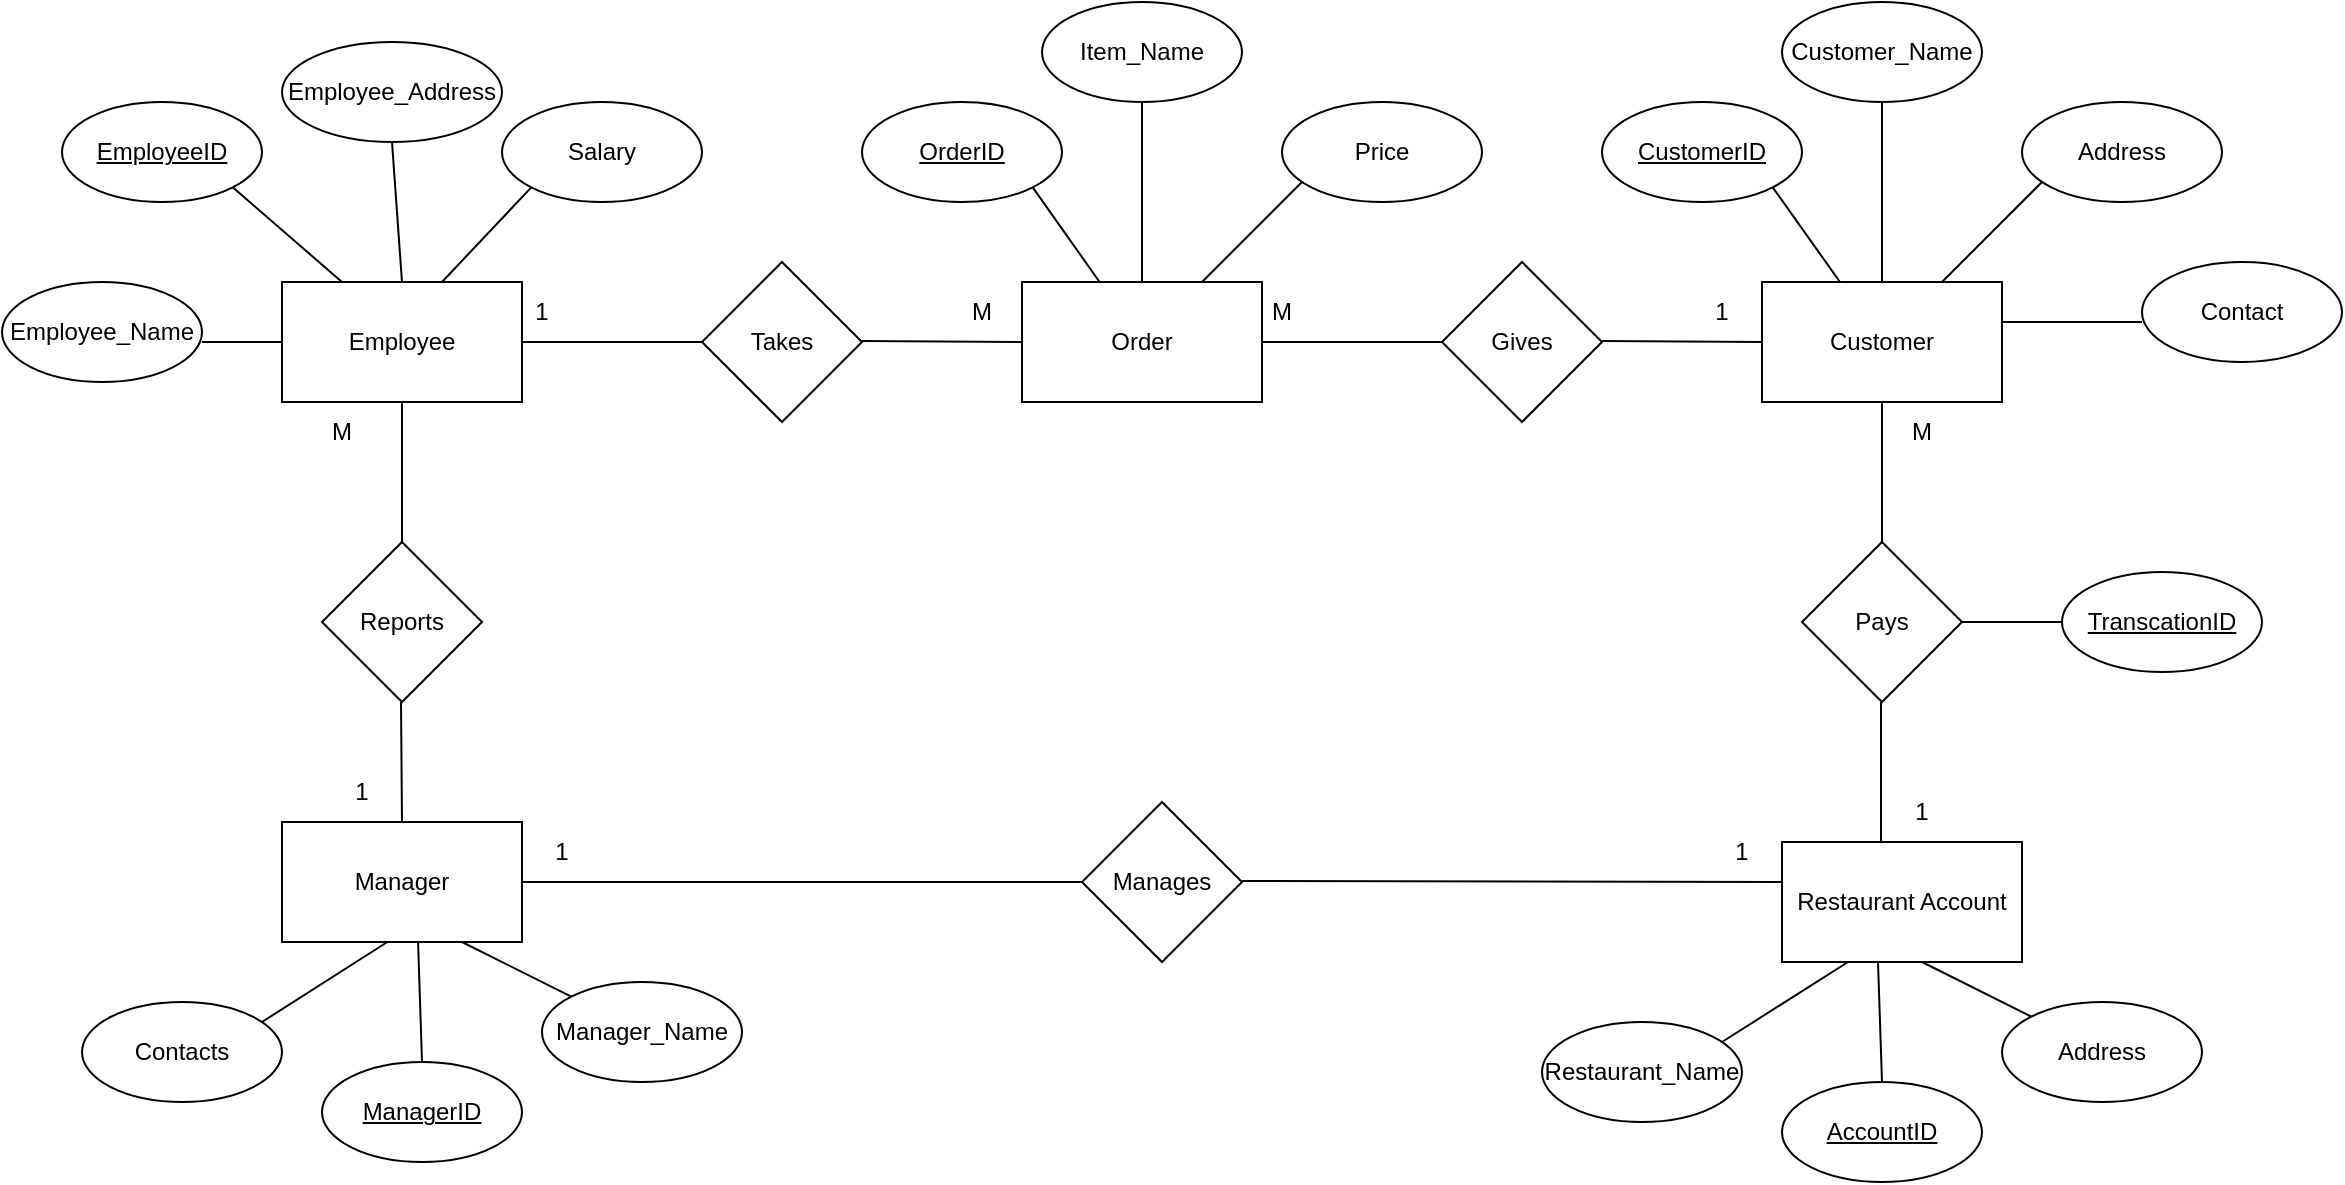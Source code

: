 <mxfile version="23.1.1" type="device">
  <diagram name="Page-1" id="sob7VCfPfPzdJXuzABSY">
    <mxGraphModel dx="1644" dy="1520" grid="1" gridSize="10" guides="1" tooltips="1" connect="1" arrows="1" fold="1" page="1" pageScale="1" pageWidth="850" pageHeight="1100" math="0" shadow="0">
      <root>
        <mxCell id="0" />
        <mxCell id="1" parent="0" />
        <mxCell id="DqS84Ummb7T9fI48UNBy-1" value="Employee" style="rounded=0;whiteSpace=wrap;html=1;" parent="1" vertex="1">
          <mxGeometry x="80" y="100" width="120" height="60" as="geometry" />
        </mxCell>
        <mxCell id="DqS84Ummb7T9fI48UNBy-2" value="Takes" style="rhombus;whiteSpace=wrap;html=1;" parent="1" vertex="1">
          <mxGeometry x="290" y="90" width="80" height="80" as="geometry" />
        </mxCell>
        <mxCell id="DqS84Ummb7T9fI48UNBy-3" value="Order" style="rounded=0;whiteSpace=wrap;html=1;" parent="1" vertex="1">
          <mxGeometry x="450" y="100" width="120" height="60" as="geometry" />
        </mxCell>
        <mxCell id="DqS84Ummb7T9fI48UNBy-4" value="Gives" style="rhombus;whiteSpace=wrap;html=1;" parent="1" vertex="1">
          <mxGeometry x="660" y="90" width="80" height="80" as="geometry" />
        </mxCell>
        <mxCell id="DqS84Ummb7T9fI48UNBy-5" value="Customer" style="rounded=0;whiteSpace=wrap;html=1;" parent="1" vertex="1">
          <mxGeometry x="820" y="100" width="120" height="60" as="geometry" />
        </mxCell>
        <mxCell id="DqS84Ummb7T9fI48UNBy-7" value="Reports" style="rhombus;whiteSpace=wrap;html=1;" parent="1" vertex="1">
          <mxGeometry x="100" y="230" width="80" height="80" as="geometry" />
        </mxCell>
        <mxCell id="DqS84Ummb7T9fI48UNBy-9" value="Manager" style="rounded=0;whiteSpace=wrap;html=1;" parent="1" vertex="1">
          <mxGeometry x="80" y="370" width="120" height="60" as="geometry" />
        </mxCell>
        <mxCell id="DqS84Ummb7T9fI48UNBy-10" value="Manages" style="rhombus;whiteSpace=wrap;html=1;" parent="1" vertex="1">
          <mxGeometry x="480" y="360" width="80" height="80" as="geometry" />
        </mxCell>
        <mxCell id="DqS84Ummb7T9fI48UNBy-11" value="Restaurant Account" style="rounded=0;whiteSpace=wrap;html=1;" parent="1" vertex="1">
          <mxGeometry x="830" y="380" width="120" height="60" as="geometry" />
        </mxCell>
        <mxCell id="DqS84Ummb7T9fI48UNBy-13" value="Pays" style="rhombus;whiteSpace=wrap;html=1;" parent="1" vertex="1">
          <mxGeometry x="840" y="230" width="80" height="80" as="geometry" />
        </mxCell>
        <mxCell id="DqS84Ummb7T9fI48UNBy-14" value="" style="endArrow=none;html=1;rounded=0;exitX=1;exitY=0.5;exitDx=0;exitDy=0;entryX=0;entryY=0.5;entryDx=0;entryDy=0;" parent="1" source="DqS84Ummb7T9fI48UNBy-1" target="DqS84Ummb7T9fI48UNBy-2" edge="1">
          <mxGeometry width="50" height="50" relative="1" as="geometry">
            <mxPoint x="220" y="140" as="sourcePoint" />
            <mxPoint x="270" y="90" as="targetPoint" />
          </mxGeometry>
        </mxCell>
        <mxCell id="DqS84Ummb7T9fI48UNBy-15" value="" style="endArrow=none;html=1;rounded=0;exitX=1;exitY=0.5;exitDx=0;exitDy=0;" parent="1" edge="1">
          <mxGeometry width="50" height="50" relative="1" as="geometry">
            <mxPoint x="370" y="129.5" as="sourcePoint" />
            <mxPoint x="450" y="130" as="targetPoint" />
          </mxGeometry>
        </mxCell>
        <mxCell id="DqS84Ummb7T9fI48UNBy-16" value="" style="endArrow=none;html=1;rounded=0;exitX=1;exitY=0.5;exitDx=0;exitDy=0;entryX=0;entryY=0.5;entryDx=0;entryDy=0;" parent="1" source="DqS84Ummb7T9fI48UNBy-3" target="DqS84Ummb7T9fI48UNBy-4" edge="1">
          <mxGeometry width="50" height="50" relative="1" as="geometry">
            <mxPoint x="600" y="170" as="sourcePoint" />
            <mxPoint x="650" y="120" as="targetPoint" />
          </mxGeometry>
        </mxCell>
        <mxCell id="DqS84Ummb7T9fI48UNBy-17" value="" style="endArrow=none;html=1;rounded=0;exitX=1;exitY=0.5;exitDx=0;exitDy=0;" parent="1" edge="1">
          <mxGeometry width="50" height="50" relative="1" as="geometry">
            <mxPoint x="740" y="129.5" as="sourcePoint" />
            <mxPoint x="820" y="130" as="targetPoint" />
          </mxGeometry>
        </mxCell>
        <mxCell id="DqS84Ummb7T9fI48UNBy-18" value="" style="endArrow=none;html=1;rounded=0;exitX=0.5;exitY=1;exitDx=0;exitDy=0;entryX=0.5;entryY=0;entryDx=0;entryDy=0;" parent="1" source="DqS84Ummb7T9fI48UNBy-5" target="DqS84Ummb7T9fI48UNBy-13" edge="1">
          <mxGeometry width="50" height="50" relative="1" as="geometry">
            <mxPoint x="860" y="180" as="sourcePoint" />
            <mxPoint x="940" y="180.5" as="targetPoint" />
          </mxGeometry>
        </mxCell>
        <mxCell id="DqS84Ummb7T9fI48UNBy-19" value="" style="endArrow=none;html=1;rounded=0;exitX=0.5;exitY=1;exitDx=0;exitDy=0;entryX=0.5;entryY=0;entryDx=0;entryDy=0;" parent="1" edge="1">
          <mxGeometry width="50" height="50" relative="1" as="geometry">
            <mxPoint x="879.5" y="310" as="sourcePoint" />
            <mxPoint x="879.5" y="380" as="targetPoint" />
          </mxGeometry>
        </mxCell>
        <mxCell id="DqS84Ummb7T9fI48UNBy-23" value="" style="endArrow=none;html=1;rounded=0;exitX=0.5;exitY=0;exitDx=0;exitDy=0;" parent="1" source="DqS84Ummb7T9fI48UNBy-7" edge="1">
          <mxGeometry width="50" height="50" relative="1" as="geometry">
            <mxPoint x="90" y="210" as="sourcePoint" />
            <mxPoint x="140" y="160" as="targetPoint" />
          </mxGeometry>
        </mxCell>
        <mxCell id="DqS84Ummb7T9fI48UNBy-24" value="" style="endArrow=none;html=1;rounded=0;" parent="1" edge="1">
          <mxGeometry width="50" height="50" relative="1" as="geometry">
            <mxPoint x="140" y="370" as="sourcePoint" />
            <mxPoint x="139.5" y="310" as="targetPoint" />
          </mxGeometry>
        </mxCell>
        <mxCell id="DqS84Ummb7T9fI48UNBy-25" value="" style="endArrow=none;html=1;rounded=0;exitX=1;exitY=0.5;exitDx=0;exitDy=0;entryX=0;entryY=0.5;entryDx=0;entryDy=0;" parent="1" source="DqS84Ummb7T9fI48UNBy-9" target="DqS84Ummb7T9fI48UNBy-10" edge="1">
          <mxGeometry width="50" height="50" relative="1" as="geometry">
            <mxPoint x="420" y="290" as="sourcePoint" />
            <mxPoint x="470" y="240" as="targetPoint" />
          </mxGeometry>
        </mxCell>
        <mxCell id="DqS84Ummb7T9fI48UNBy-26" value="" style="endArrow=none;html=1;rounded=0;exitX=1;exitY=0.5;exitDx=0;exitDy=0;" parent="1" edge="1">
          <mxGeometry width="50" height="50" relative="1" as="geometry">
            <mxPoint x="560" y="399.5" as="sourcePoint" />
            <mxPoint x="830" y="400" as="targetPoint" />
          </mxGeometry>
        </mxCell>
        <mxCell id="DqS84Ummb7T9fI48UNBy-27" value="Manager_Name" style="ellipse;whiteSpace=wrap;html=1;" parent="1" vertex="1">
          <mxGeometry x="210" y="450" width="100" height="50" as="geometry" />
        </mxCell>
        <mxCell id="DqS84Ummb7T9fI48UNBy-28" value="&lt;u&gt;ManagerID&lt;/u&gt;" style="ellipse;whiteSpace=wrap;html=1;" parent="1" vertex="1">
          <mxGeometry x="100" y="490" width="100" height="50" as="geometry" />
        </mxCell>
        <mxCell id="DqS84Ummb7T9fI48UNBy-29" value="Contacts" style="ellipse;whiteSpace=wrap;html=1;" parent="1" vertex="1">
          <mxGeometry x="-20" y="460" width="100" height="50" as="geometry" />
        </mxCell>
        <mxCell id="DqS84Ummb7T9fI48UNBy-30" value="" style="endArrow=none;html=1;rounded=0;entryX=0.439;entryY=1;entryDx=0;entryDy=0;entryPerimeter=0;" parent="1" target="DqS84Ummb7T9fI48UNBy-9" edge="1">
          <mxGeometry width="50" height="50" relative="1" as="geometry">
            <mxPoint x="70" y="470" as="sourcePoint" />
            <mxPoint x="120" y="420" as="targetPoint" />
          </mxGeometry>
        </mxCell>
        <mxCell id="DqS84Ummb7T9fI48UNBy-31" value="" style="endArrow=none;html=1;rounded=0;entryX=0.567;entryY=1;entryDx=0;entryDy=0;entryPerimeter=0;exitX=0.5;exitY=0;exitDx=0;exitDy=0;" parent="1" source="DqS84Ummb7T9fI48UNBy-28" target="DqS84Ummb7T9fI48UNBy-9" edge="1">
          <mxGeometry width="50" height="50" relative="1" as="geometry">
            <mxPoint x="80" y="480" as="sourcePoint" />
            <mxPoint x="143" y="440" as="targetPoint" />
          </mxGeometry>
        </mxCell>
        <mxCell id="DqS84Ummb7T9fI48UNBy-32" value="" style="endArrow=none;html=1;rounded=0;entryX=0.75;entryY=1;entryDx=0;entryDy=0;exitX=0;exitY=0;exitDx=0;exitDy=0;" parent="1" source="DqS84Ummb7T9fI48UNBy-27" target="DqS84Ummb7T9fI48UNBy-9" edge="1">
          <mxGeometry width="50" height="50" relative="1" as="geometry">
            <mxPoint x="160" y="500" as="sourcePoint" />
            <mxPoint x="158" y="440" as="targetPoint" />
          </mxGeometry>
        </mxCell>
        <mxCell id="DqS84Ummb7T9fI48UNBy-34" value="Salary" style="ellipse;whiteSpace=wrap;html=1;" parent="1" vertex="1">
          <mxGeometry x="190" y="10" width="100" height="50" as="geometry" />
        </mxCell>
        <mxCell id="DqS84Ummb7T9fI48UNBy-35" value="Employee_Address" style="ellipse;whiteSpace=wrap;html=1;" parent="1" vertex="1">
          <mxGeometry x="80" y="-20" width="110" height="50" as="geometry" />
        </mxCell>
        <mxCell id="DqS84Ummb7T9fI48UNBy-36" value="&lt;u&gt;EmployeeID&lt;/u&gt;" style="ellipse;whiteSpace=wrap;html=1;" parent="1" vertex="1">
          <mxGeometry x="-30" y="10" width="100" height="50" as="geometry" />
        </mxCell>
        <mxCell id="DqS84Ummb7T9fI48UNBy-37" value="Employee_Name" style="ellipse;whiteSpace=wrap;html=1;" parent="1" vertex="1">
          <mxGeometry x="-60" y="100" width="100" height="50" as="geometry" />
        </mxCell>
        <mxCell id="DqS84Ummb7T9fI48UNBy-38" value="" style="endArrow=none;html=1;rounded=0;entryX=0;entryY=1;entryDx=0;entryDy=0;" parent="1" target="DqS84Ummb7T9fI48UNBy-34" edge="1">
          <mxGeometry width="50" height="50" relative="1" as="geometry">
            <mxPoint x="160" y="100" as="sourcePoint" />
            <mxPoint x="210" y="50" as="targetPoint" />
          </mxGeometry>
        </mxCell>
        <mxCell id="DqS84Ummb7T9fI48UNBy-39" value="" style="endArrow=none;html=1;rounded=0;entryX=0.5;entryY=1;entryDx=0;entryDy=0;exitX=0.5;exitY=0;exitDx=0;exitDy=0;" parent="1" source="DqS84Ummb7T9fI48UNBy-1" target="DqS84Ummb7T9fI48UNBy-35" edge="1">
          <mxGeometry width="50" height="50" relative="1" as="geometry">
            <mxPoint x="125" y="100" as="sourcePoint" />
            <mxPoint x="175" y="50" as="targetPoint" />
          </mxGeometry>
        </mxCell>
        <mxCell id="DqS84Ummb7T9fI48UNBy-40" value="" style="endArrow=none;html=1;rounded=0;exitX=1;exitY=1;exitDx=0;exitDy=0;entryX=0.25;entryY=0;entryDx=0;entryDy=0;" parent="1" source="DqS84Ummb7T9fI48UNBy-36" target="DqS84Ummb7T9fI48UNBy-1" edge="1">
          <mxGeometry width="50" height="50" relative="1" as="geometry">
            <mxPoint x="40" y="110" as="sourcePoint" />
            <mxPoint x="90" y="60" as="targetPoint" />
          </mxGeometry>
        </mxCell>
        <mxCell id="DqS84Ummb7T9fI48UNBy-41" value="" style="endArrow=none;html=1;rounded=0;entryX=0;entryY=0.5;entryDx=0;entryDy=0;" parent="1" target="DqS84Ummb7T9fI48UNBy-1" edge="1">
          <mxGeometry width="50" height="50" relative="1" as="geometry">
            <mxPoint x="40" y="130" as="sourcePoint" />
            <mxPoint x="90" y="80" as="targetPoint" />
          </mxGeometry>
        </mxCell>
        <mxCell id="DqS84Ummb7T9fI48UNBy-42" value="&lt;u&gt;OrderID&lt;/u&gt;" style="ellipse;whiteSpace=wrap;html=1;" parent="1" vertex="1">
          <mxGeometry x="370" y="10" width="100" height="50" as="geometry" />
        </mxCell>
        <mxCell id="DqS84Ummb7T9fI48UNBy-43" value="Item_Name" style="ellipse;whiteSpace=wrap;html=1;" parent="1" vertex="1">
          <mxGeometry x="460" y="-40" width="100" height="50" as="geometry" />
        </mxCell>
        <mxCell id="DqS84Ummb7T9fI48UNBy-44" value="Price" style="ellipse;whiteSpace=wrap;html=1;" parent="1" vertex="1">
          <mxGeometry x="580" y="10" width="100" height="50" as="geometry" />
        </mxCell>
        <mxCell id="DqS84Ummb7T9fI48UNBy-45" value="" style="endArrow=none;html=1;rounded=0;" parent="1" edge="1">
          <mxGeometry width="50" height="50" relative="1" as="geometry">
            <mxPoint x="540" y="100" as="sourcePoint" />
            <mxPoint x="590" y="50" as="targetPoint" />
          </mxGeometry>
        </mxCell>
        <mxCell id="DqS84Ummb7T9fI48UNBy-46" value="" style="endArrow=none;html=1;rounded=0;exitX=0.5;exitY=0;exitDx=0;exitDy=0;" parent="1" source="DqS84Ummb7T9fI48UNBy-3" edge="1">
          <mxGeometry width="50" height="50" relative="1" as="geometry">
            <mxPoint x="460" y="60" as="sourcePoint" />
            <mxPoint x="510" y="10" as="targetPoint" />
          </mxGeometry>
        </mxCell>
        <mxCell id="DqS84Ummb7T9fI48UNBy-47" value="" style="endArrow=none;html=1;rounded=0;exitX=1;exitY=1;exitDx=0;exitDy=0;" parent="1" source="DqS84Ummb7T9fI48UNBy-42" target="DqS84Ummb7T9fI48UNBy-3" edge="1">
          <mxGeometry width="50" height="50" relative="1" as="geometry">
            <mxPoint x="480" y="160" as="sourcePoint" />
            <mxPoint x="530" y="110" as="targetPoint" />
          </mxGeometry>
        </mxCell>
        <mxCell id="DqS84Ummb7T9fI48UNBy-50" value="&lt;u&gt;CustomerID&lt;/u&gt;" style="ellipse;whiteSpace=wrap;html=1;" parent="1" vertex="1">
          <mxGeometry x="740" y="10" width="100" height="50" as="geometry" />
        </mxCell>
        <mxCell id="DqS84Ummb7T9fI48UNBy-51" value="Customer_Name" style="ellipse;whiteSpace=wrap;html=1;" parent="1" vertex="1">
          <mxGeometry x="830" y="-40" width="100" height="50" as="geometry" />
        </mxCell>
        <mxCell id="DqS84Ummb7T9fI48UNBy-52" value="Address" style="ellipse;whiteSpace=wrap;html=1;" parent="1" vertex="1">
          <mxGeometry x="950" y="10" width="100" height="50" as="geometry" />
        </mxCell>
        <mxCell id="DqS84Ummb7T9fI48UNBy-53" value="" style="endArrow=none;html=1;rounded=0;" parent="1" edge="1">
          <mxGeometry width="50" height="50" relative="1" as="geometry">
            <mxPoint x="910" y="100" as="sourcePoint" />
            <mxPoint x="960" y="50" as="targetPoint" />
          </mxGeometry>
        </mxCell>
        <mxCell id="DqS84Ummb7T9fI48UNBy-54" value="" style="endArrow=none;html=1;rounded=0;exitX=0.5;exitY=0;exitDx=0;exitDy=0;" parent="1" edge="1">
          <mxGeometry width="50" height="50" relative="1" as="geometry">
            <mxPoint x="880" y="100" as="sourcePoint" />
            <mxPoint x="880" y="10" as="targetPoint" />
          </mxGeometry>
        </mxCell>
        <mxCell id="DqS84Ummb7T9fI48UNBy-55" value="" style="endArrow=none;html=1;rounded=0;exitX=1;exitY=1;exitDx=0;exitDy=0;" parent="1" source="DqS84Ummb7T9fI48UNBy-50" edge="1">
          <mxGeometry width="50" height="50" relative="1" as="geometry">
            <mxPoint x="850" y="160" as="sourcePoint" />
            <mxPoint x="859" y="100" as="targetPoint" />
          </mxGeometry>
        </mxCell>
        <mxCell id="DqS84Ummb7T9fI48UNBy-56" value="Contact" style="ellipse;whiteSpace=wrap;html=1;" parent="1" vertex="1">
          <mxGeometry x="1010" y="90" width="100" height="50" as="geometry" />
        </mxCell>
        <mxCell id="DqS84Ummb7T9fI48UNBy-57" value="" style="endArrow=none;html=1;rounded=0;" parent="1" edge="1">
          <mxGeometry width="50" height="50" relative="1" as="geometry">
            <mxPoint x="940" y="120" as="sourcePoint" />
            <mxPoint x="1010" y="120" as="targetPoint" />
          </mxGeometry>
        </mxCell>
        <mxCell id="DqS84Ummb7T9fI48UNBy-58" value="Address" style="ellipse;whiteSpace=wrap;html=1;" parent="1" vertex="1">
          <mxGeometry x="940" y="460" width="100" height="50" as="geometry" />
        </mxCell>
        <mxCell id="DqS84Ummb7T9fI48UNBy-59" value="&lt;u&gt;AccountID&lt;/u&gt;" style="ellipse;whiteSpace=wrap;html=1;" parent="1" vertex="1">
          <mxGeometry x="830" y="500" width="100" height="50" as="geometry" />
        </mxCell>
        <mxCell id="DqS84Ummb7T9fI48UNBy-60" value="Restaurant_Name" style="ellipse;whiteSpace=wrap;html=1;" parent="1" vertex="1">
          <mxGeometry x="710" y="470" width="100" height="50" as="geometry" />
        </mxCell>
        <mxCell id="DqS84Ummb7T9fI48UNBy-61" value="" style="endArrow=none;html=1;rounded=0;entryX=0.439;entryY=1;entryDx=0;entryDy=0;entryPerimeter=0;" parent="1" edge="1">
          <mxGeometry width="50" height="50" relative="1" as="geometry">
            <mxPoint x="800" y="480" as="sourcePoint" />
            <mxPoint x="863" y="440" as="targetPoint" />
          </mxGeometry>
        </mxCell>
        <mxCell id="DqS84Ummb7T9fI48UNBy-62" value="" style="endArrow=none;html=1;rounded=0;entryX=0.567;entryY=1;entryDx=0;entryDy=0;entryPerimeter=0;exitX=0.5;exitY=0;exitDx=0;exitDy=0;" parent="1" source="DqS84Ummb7T9fI48UNBy-59" edge="1">
          <mxGeometry width="50" height="50" relative="1" as="geometry">
            <mxPoint x="810" y="490" as="sourcePoint" />
            <mxPoint x="878" y="440" as="targetPoint" />
          </mxGeometry>
        </mxCell>
        <mxCell id="DqS84Ummb7T9fI48UNBy-63" value="" style="endArrow=none;html=1;rounded=0;entryX=0.75;entryY=1;entryDx=0;entryDy=0;exitX=0;exitY=0;exitDx=0;exitDy=0;" parent="1" source="DqS84Ummb7T9fI48UNBy-58" edge="1">
          <mxGeometry width="50" height="50" relative="1" as="geometry">
            <mxPoint x="890" y="510" as="sourcePoint" />
            <mxPoint x="900" y="440" as="targetPoint" />
          </mxGeometry>
        </mxCell>
        <mxCell id="DqS84Ummb7T9fI48UNBy-65" value="&lt;u&gt;TranscationID&lt;/u&gt;" style="ellipse;whiteSpace=wrap;html=1;" parent="1" vertex="1">
          <mxGeometry x="970" y="245" width="100" height="50" as="geometry" />
        </mxCell>
        <mxCell id="DqS84Ummb7T9fI48UNBy-66" value="" style="endArrow=none;html=1;rounded=0;entryX=0;entryY=0.5;entryDx=0;entryDy=0;" parent="1" target="DqS84Ummb7T9fI48UNBy-65" edge="1">
          <mxGeometry width="50" height="50" relative="1" as="geometry">
            <mxPoint x="920" y="270" as="sourcePoint" />
            <mxPoint x="970" y="220" as="targetPoint" />
          </mxGeometry>
        </mxCell>
        <mxCell id="DqS84Ummb7T9fI48UNBy-67" value="1" style="text;html=1;strokeColor=none;fillColor=none;align=center;verticalAlign=middle;whiteSpace=wrap;rounded=0;" parent="1" vertex="1">
          <mxGeometry x="180" y="100" width="60" height="30" as="geometry" />
        </mxCell>
        <mxCell id="DqS84Ummb7T9fI48UNBy-70" value="M" style="text;html=1;strokeColor=none;fillColor=none;align=center;verticalAlign=middle;whiteSpace=wrap;rounded=0;" parent="1" vertex="1">
          <mxGeometry x="400" y="100" width="60" height="30" as="geometry" />
        </mxCell>
        <mxCell id="DqS84Ummb7T9fI48UNBy-71" value="M" style="text;html=1;strokeColor=none;fillColor=none;align=center;verticalAlign=middle;whiteSpace=wrap;rounded=0;" parent="1" vertex="1">
          <mxGeometry x="550" y="100" width="60" height="30" as="geometry" />
        </mxCell>
        <mxCell id="DqS84Ummb7T9fI48UNBy-72" value="1" style="text;html=1;strokeColor=none;fillColor=none;align=center;verticalAlign=middle;whiteSpace=wrap;rounded=0;" parent="1" vertex="1">
          <mxGeometry x="770" y="100" width="60" height="30" as="geometry" />
        </mxCell>
        <mxCell id="DqS84Ummb7T9fI48UNBy-73" value="M" style="text;html=1;strokeColor=none;fillColor=none;align=center;verticalAlign=middle;whiteSpace=wrap;rounded=0;" parent="1" vertex="1">
          <mxGeometry x="870" y="160" width="60" height="30" as="geometry" />
        </mxCell>
        <mxCell id="DqS84Ummb7T9fI48UNBy-74" value="1" style="text;html=1;strokeColor=none;fillColor=none;align=center;verticalAlign=middle;whiteSpace=wrap;rounded=0;" parent="1" vertex="1">
          <mxGeometry x="870" y="350" width="60" height="30" as="geometry" />
        </mxCell>
        <mxCell id="DqS84Ummb7T9fI48UNBy-75" value="1" style="text;html=1;strokeColor=none;fillColor=none;align=center;verticalAlign=middle;whiteSpace=wrap;rounded=0;" parent="1" vertex="1">
          <mxGeometry x="780" y="370" width="60" height="30" as="geometry" />
        </mxCell>
        <mxCell id="DqS84Ummb7T9fI48UNBy-76" value="1" style="text;html=1;strokeColor=none;fillColor=none;align=center;verticalAlign=middle;whiteSpace=wrap;rounded=0;" parent="1" vertex="1">
          <mxGeometry x="190" y="370" width="60" height="30" as="geometry" />
        </mxCell>
        <mxCell id="DqS84Ummb7T9fI48UNBy-77" value="1" style="text;html=1;strokeColor=none;fillColor=none;align=center;verticalAlign=middle;whiteSpace=wrap;rounded=0;" parent="1" vertex="1">
          <mxGeometry x="90" y="340" width="60" height="30" as="geometry" />
        </mxCell>
        <mxCell id="DqS84Ummb7T9fI48UNBy-78" value="M" style="text;html=1;strokeColor=none;fillColor=none;align=center;verticalAlign=middle;whiteSpace=wrap;rounded=0;" parent="1" vertex="1">
          <mxGeometry x="80" y="160" width="60" height="30" as="geometry" />
        </mxCell>
      </root>
    </mxGraphModel>
  </diagram>
</mxfile>
